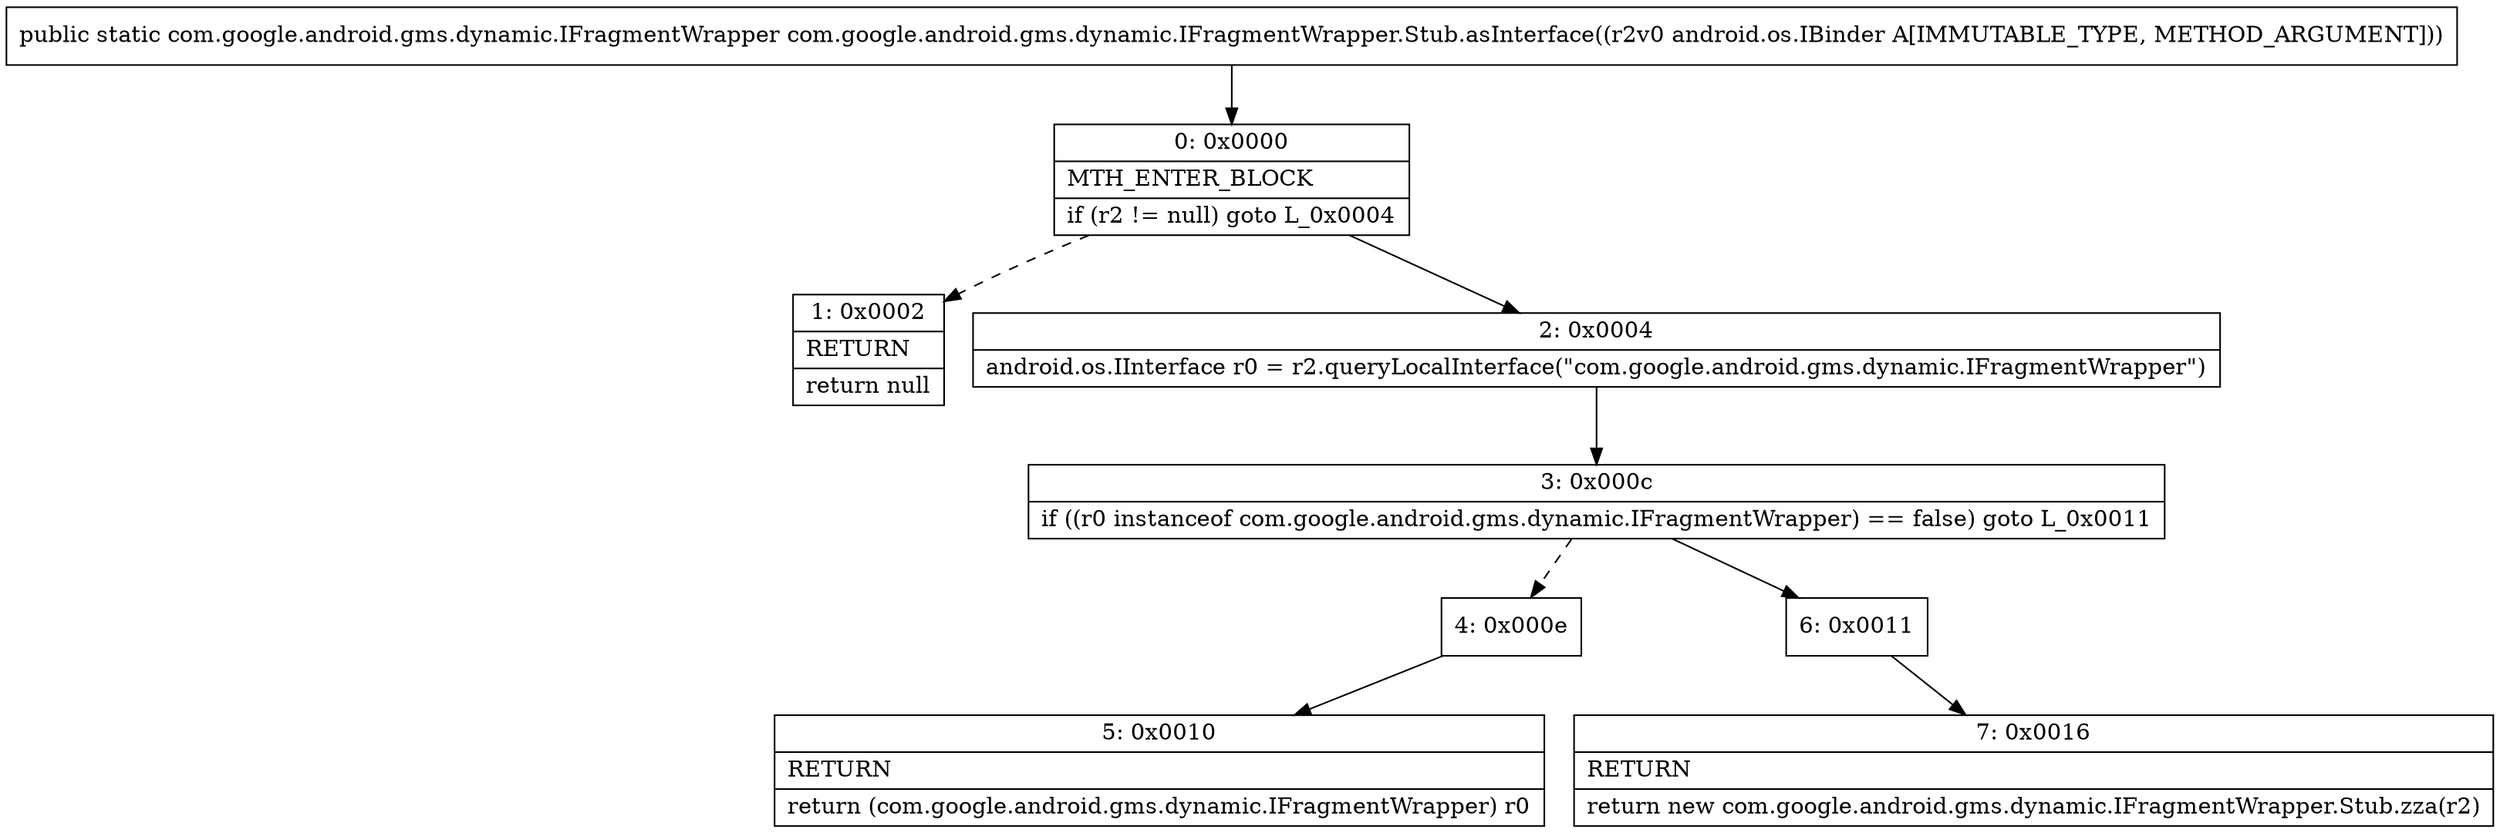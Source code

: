 digraph "CFG forcom.google.android.gms.dynamic.IFragmentWrapper.Stub.asInterface(Landroid\/os\/IBinder;)Lcom\/google\/android\/gms\/dynamic\/IFragmentWrapper;" {
Node_0 [shape=record,label="{0\:\ 0x0000|MTH_ENTER_BLOCK\l|if (r2 != null) goto L_0x0004\l}"];
Node_1 [shape=record,label="{1\:\ 0x0002|RETURN\l|return null\l}"];
Node_2 [shape=record,label="{2\:\ 0x0004|android.os.IInterface r0 = r2.queryLocalInterface(\"com.google.android.gms.dynamic.IFragmentWrapper\")\l}"];
Node_3 [shape=record,label="{3\:\ 0x000c|if ((r0 instanceof com.google.android.gms.dynamic.IFragmentWrapper) == false) goto L_0x0011\l}"];
Node_4 [shape=record,label="{4\:\ 0x000e}"];
Node_5 [shape=record,label="{5\:\ 0x0010|RETURN\l|return (com.google.android.gms.dynamic.IFragmentWrapper) r0\l}"];
Node_6 [shape=record,label="{6\:\ 0x0011}"];
Node_7 [shape=record,label="{7\:\ 0x0016|RETURN\l|return new com.google.android.gms.dynamic.IFragmentWrapper.Stub.zza(r2)\l}"];
MethodNode[shape=record,label="{public static com.google.android.gms.dynamic.IFragmentWrapper com.google.android.gms.dynamic.IFragmentWrapper.Stub.asInterface((r2v0 android.os.IBinder A[IMMUTABLE_TYPE, METHOD_ARGUMENT])) }"];
MethodNode -> Node_0;
Node_0 -> Node_1[style=dashed];
Node_0 -> Node_2;
Node_2 -> Node_3;
Node_3 -> Node_4[style=dashed];
Node_3 -> Node_6;
Node_4 -> Node_5;
Node_6 -> Node_7;
}


